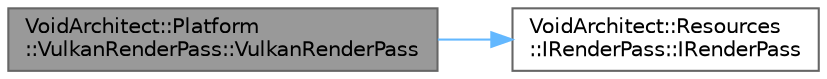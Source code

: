 digraph "VoidArchitect::Platform::VulkanRenderPass::VulkanRenderPass"
{
 // LATEX_PDF_SIZE
  bgcolor="transparent";
  edge [fontname=Helvetica,fontsize=10,labelfontname=Helvetica,labelfontsize=10];
  node [fontname=Helvetica,fontsize=10,shape=box,height=0.2,width=0.4];
  rankdir="LR";
  Node1 [id="Node000001",label="VoidArchitect::Platform\l::VulkanRenderPass::VulkanRenderPass",height=0.2,width=0.4,color="gray40", fillcolor="grey60", style="filled", fontcolor="black",tooltip=" "];
  Node1 -> Node2 [id="edge1_Node000001_Node000002",color="steelblue1",style="solid",tooltip=" "];
  Node2 [id="Node000002",label="VoidArchitect::Resources\l::IRenderPass::IRenderPass",height=0.2,width=0.4,color="grey40", fillcolor="white", style="filled",URL="$class_void_architect_1_1_resources_1_1_i_render_pass.html#ad053d54896f6429f93f4e72fb6dcf5dc",tooltip=" "];
}
